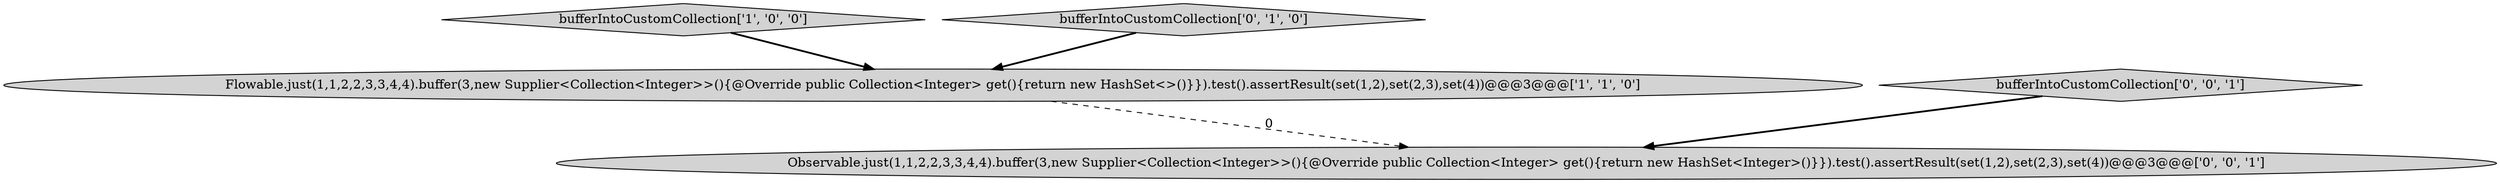digraph {
1 [style = filled, label = "bufferIntoCustomCollection['1', '0', '0']", fillcolor = lightgray, shape = diamond image = "AAA0AAABBB1BBB"];
2 [style = filled, label = "bufferIntoCustomCollection['0', '1', '0']", fillcolor = lightgray, shape = diamond image = "AAA0AAABBB2BBB"];
0 [style = filled, label = "Flowable.just(1,1,2,2,3,3,4,4).buffer(3,new Supplier<Collection<Integer>>(){@Override public Collection<Integer> get(){return new HashSet<>()}}).test().assertResult(set(1,2),set(2,3),set(4))@@@3@@@['1', '1', '0']", fillcolor = lightgray, shape = ellipse image = "AAA0AAABBB1BBB"];
4 [style = filled, label = "Observable.just(1,1,2,2,3,3,4,4).buffer(3,new Supplier<Collection<Integer>>(){@Override public Collection<Integer> get(){return new HashSet<Integer>()}}).test().assertResult(set(1,2),set(2,3),set(4))@@@3@@@['0', '0', '1']", fillcolor = lightgray, shape = ellipse image = "AAA0AAABBB3BBB"];
3 [style = filled, label = "bufferIntoCustomCollection['0', '0', '1']", fillcolor = lightgray, shape = diamond image = "AAA0AAABBB3BBB"];
2->0 [style = bold, label=""];
1->0 [style = bold, label=""];
3->4 [style = bold, label=""];
0->4 [style = dashed, label="0"];
}
